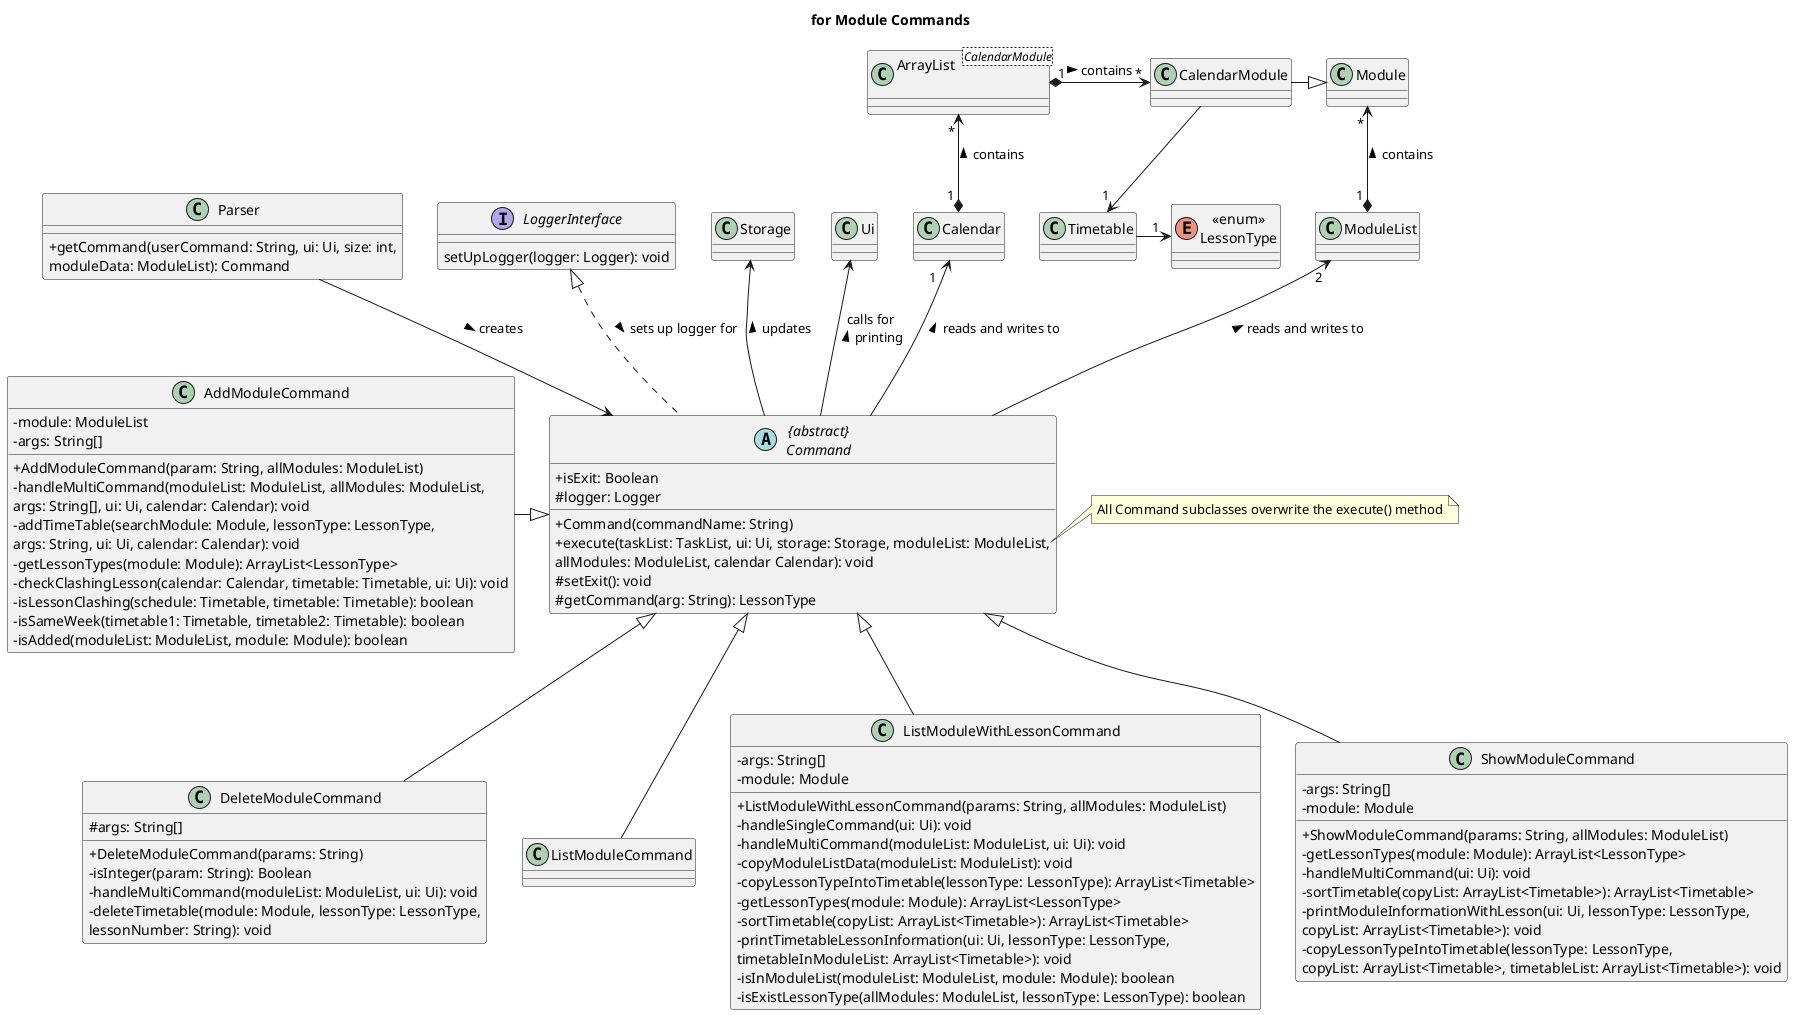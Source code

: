 @startuml
'https://plantuml.com/class-diagram
skinparam classAttributeIconSize 0

title for Module Commands

class Parser {
+ getCommand(userCommand: String, ui: Ui, size: int,
moduleData: ModuleList): Command
}
Parser --> Command : creates >

abstract class "{abstract}\nCommand" as Command {
+ isExit: Boolean
# logger: Logger
+ Command(commandName: String)
+ execute(taskList: TaskList, ui: Ui, storage: Storage, moduleList: ModuleList,
allModules: ModuleList, calendar Calendar): void
# setExit(): void
# getCommand(arg: String): LessonType
}

interface LoggerInterface {
setUpLogger(logger: Logger): void
}

note right of Command::execute
    All Command subclasses overwrite the execute() method
end note
LoggerInterface <|.. Command : sets up logger for >

class AddModuleCommand {
- module: ModuleList
- args: String[]
+ AddModuleCommand(param: String, allModules: ModuleList)
- handleMultiCommand(moduleList: ModuleList, allModules: ModuleList,
args: String[], ui: Ui, calendar: Calendar): void
- addTimeTable(searchModule: Module, lessonType: LessonType,
args: String, ui: Ui, calendar: Calendar): void
- getLessonTypes(module: Module): ArrayList<LessonType>
- checkClashingLesson(calendar: Calendar, timetable: Timetable, ui: Ui): void
- isLessonClashing(schedule: Timetable, timetable: Timetable): boolean
- isSameWeek(timetable1: Timetable, timetable2: Timetable): boolean
- isAdded(moduleList: ModuleList, module: Module): boolean
}
AddModuleCommand -|> Command

class DeleteModuleCommand{
# args: String[]
+ DeleteModuleCommand(params: String)
- isInteger(param: String): Boolean
- handleMultiCommand(moduleList: ModuleList, ui: Ui): void
- deleteTimetable(module: Module, lessonType: LessonType,
lessonNumber: String): void
}
Command <|-- DeleteModuleCommand

class ListModuleCommand
Command <|-- ListModuleCommand

class ListModuleWithLessonCommand {
- args: String[]
- module: Module
+ ListModuleWithLessonCommand(params: String, allModules: ModuleList)
- handleSingleCommand(ui: Ui): void
- handleMultiCommand(moduleList: ModuleList, ui: Ui): void
- copyModuleListData(moduleList: ModuleList): void
- copyLessonTypeIntoTimetable(lessonType: LessonType): ArrayList<Timetable>
- getLessonTypes(module: Module): ArrayList<LessonType>
- sortTimetable(copyList: ArrayList<Timetable>): ArrayList<Timetable>
- printTimetableLessonInformation(ui: Ui, lessonType: LessonType,
timetableInModuleList: ArrayList<Timetable>): void
- isInModuleList(moduleList: ModuleList, module: Module): boolean
- isExistLessonType(allModules: ModuleList, lessonType: LessonType): boolean
}
Command <|-- ListModuleWithLessonCommand

class ShowModuleCommand {
- args: String[]
- module: Module
+ ShowModuleCommand(params: String, allModules: ModuleList)
- getLessonTypes(module: Module): ArrayList<LessonType>
- handleMultiCommand(ui: Ui): void
- sortTimetable(copyList: ArrayList<Timetable>): ArrayList<Timetable>
- printModuleInformationWithLesson(ui: Ui, lessonType: LessonType,
copyList: ArrayList<Timetable>): void
- copyLessonTypeIntoTimetable(lessonType: LessonType,
copyList: ArrayList<Timetable>, timetableList: ArrayList<Timetable>): void
}
Command <|-- ShowModuleCommand
Storage <-- Command : updates <
Ui <-- Command : calls for \nprinting <

Calendar "1   " <-- Command : reads and writes to <
class "ArrayList\n<CalendarModule>" as ALModules
ALModules "         *" <--* "1 " Calendar : contains <
ALModules "1" *-> "*" CalendarModule : contains >

ModuleList "2" <-- Command : reads and writes to <
Module "     *" <--* "1 " ModuleList : contains <

enum "<<enum>>\nLessonType" as LessonType
CalendarModule -|> Module
CalendarModule --> "1 " Timetable
Timetable -> "1 " LessonType

@enduml